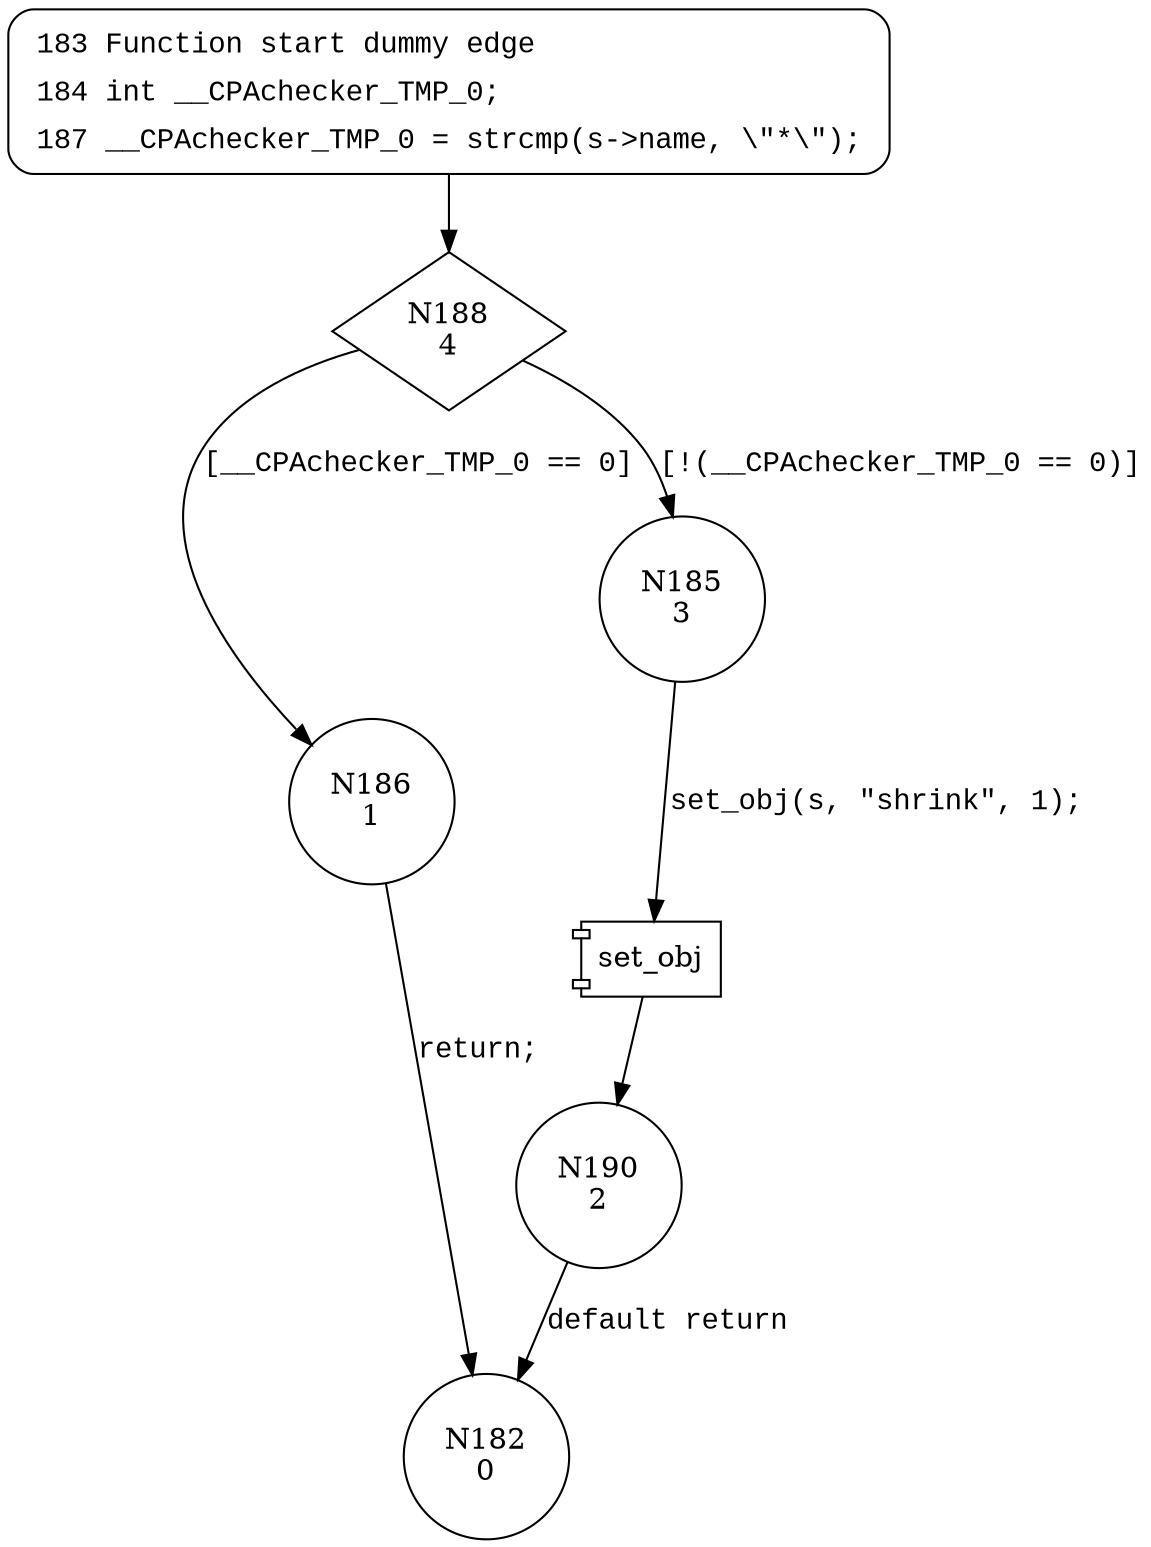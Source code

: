 digraph slab_shrink {
188 [shape="diamond" label="N188\n4"]
186 [shape="circle" label="N186\n1"]
185 [shape="circle" label="N185\n3"]
190 [shape="circle" label="N190\n2"]
182 [shape="circle" label="N182\n0"]
183 [style="filled,bold" penwidth="1" fillcolor="white" fontname="Courier New" shape="Mrecord" label=<<table border="0" cellborder="0" cellpadding="3" bgcolor="white"><tr><td align="right">183</td><td align="left">Function start dummy edge</td></tr><tr><td align="right">184</td><td align="left">int __CPAchecker_TMP_0;</td></tr><tr><td align="right">187</td><td align="left">__CPAchecker_TMP_0 = strcmp(s-&gt;name, \"*\");</td></tr></table>>]
183 -> 188[label=""]
188 -> 186 [label="[__CPAchecker_TMP_0 == 0]" fontname="Courier New"]
188 -> 185 [label="[!(__CPAchecker_TMP_0 == 0)]" fontname="Courier New"]
100115 [shape="component" label="set_obj"]
185 -> 100115 [label="set_obj(s, \"shrink\", 1);" fontname="Courier New"]
100115 -> 190 [label="" fontname="Courier New"]
186 -> 182 [label="return;" fontname="Courier New"]
190 -> 182 [label="default return" fontname="Courier New"]
}